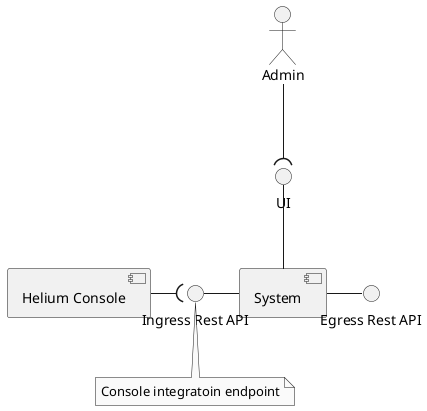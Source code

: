 @startuml logical-view-level1

skinparam Monochrome true
skinparam sequenceMessageAlign center
skinparam Shadowing false
skinparam componentStyle uml2
skinparam packageStyle rectangle


[System] as S
[Helium Console] as HC

() "UI" as UI
() "Ingress Rest API" as IN_ENDPOINT
note bottom: Console integratoin endpoint
() "Egress Rest API" as OUT_ENDPOINT
actor "Admin" as Client

Client --( UI

UI -- S
IN_ENDPOINT - S
S - OUT_ENDPOINT

HC -( IN_ENDPOINT

@enduml
